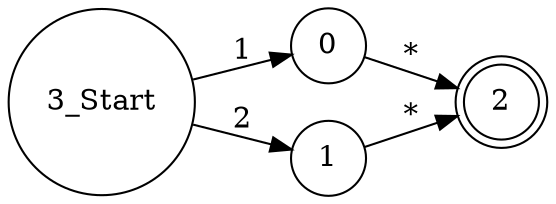 digraph nfa
{
rankdir = LR
node [shape = circle];
3[shape = circle, label = "3_Start"]
0 -> 2 [label = "*"]

1 -> 2 [label = "*"]

3 -> 0 [label = "1"]

3 -> 1 [label = "2"]

2[shape = doublecircle]
}
